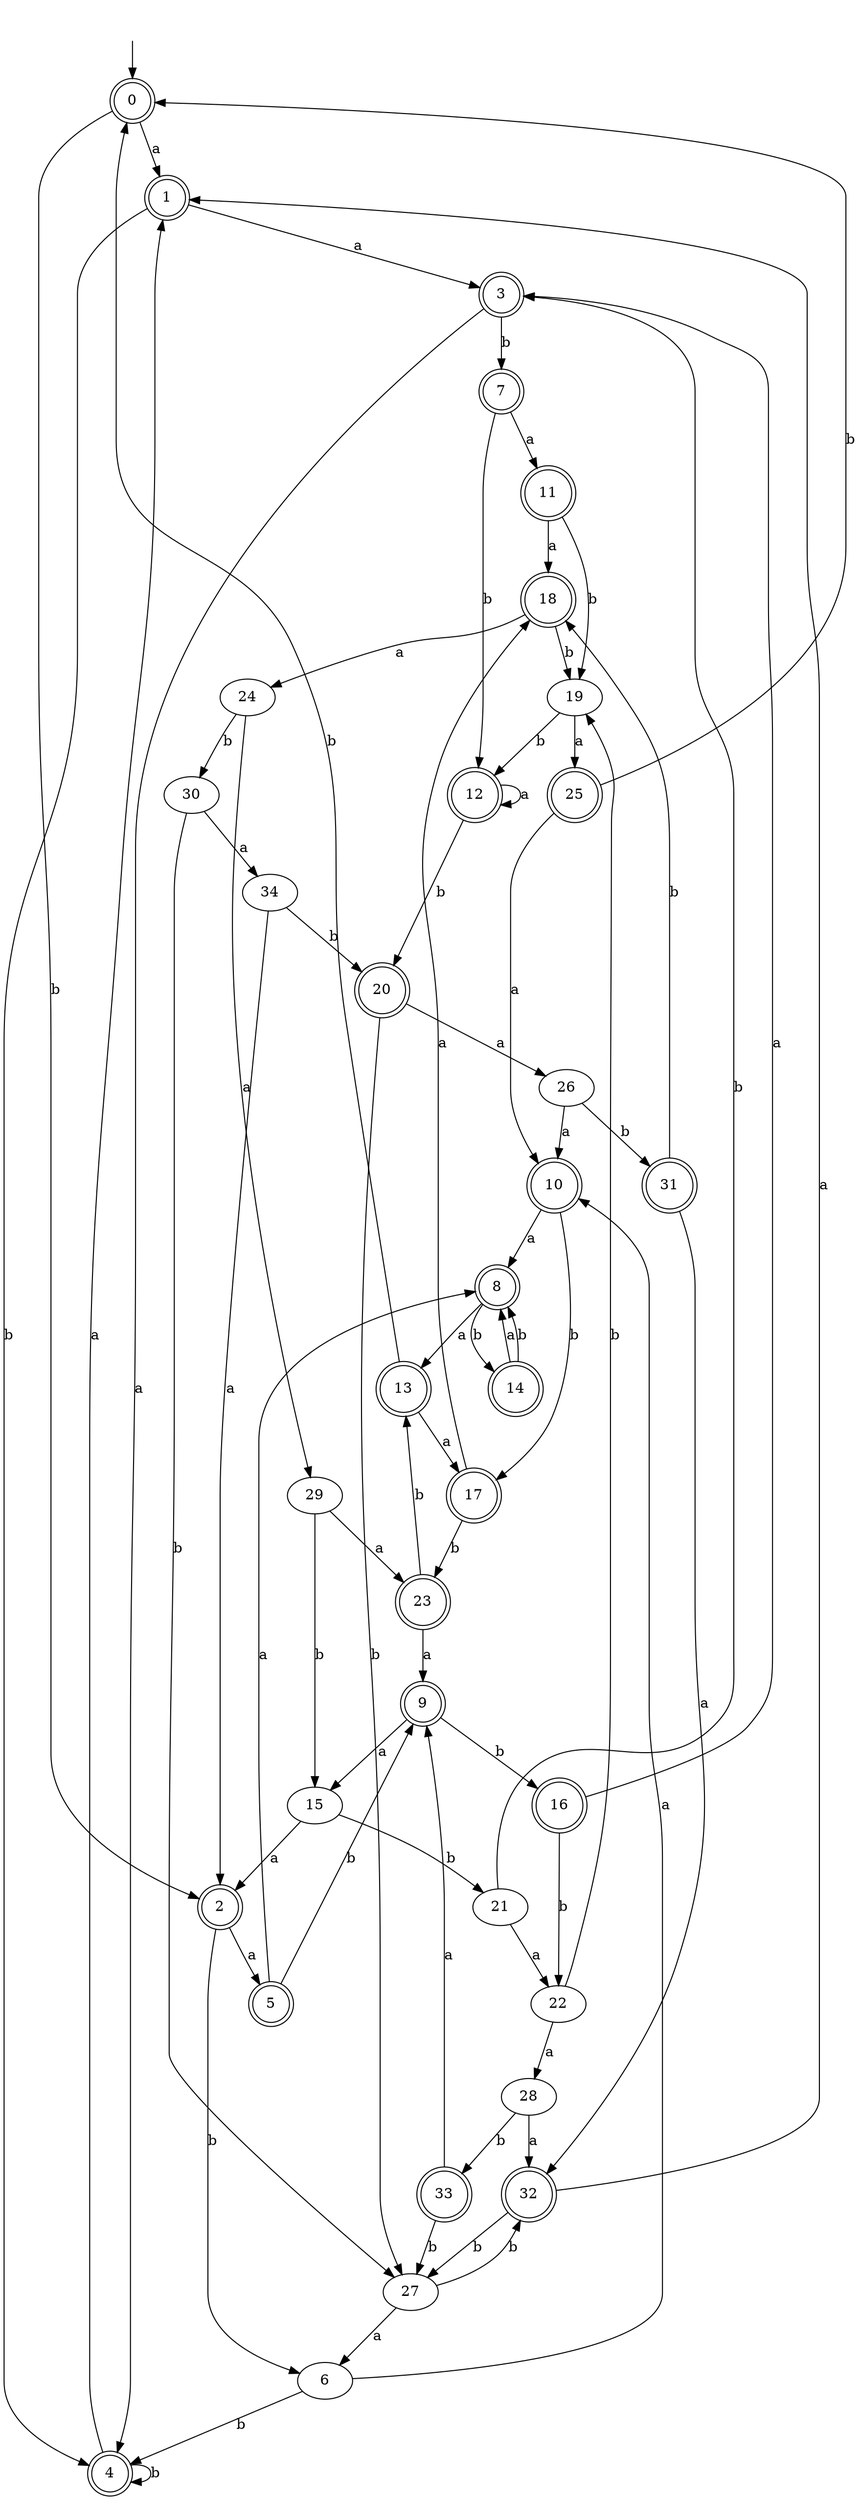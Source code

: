 digraph RandomDFA {
  __start0 [label="", shape=none];
  __start0 -> 0 [label=""];
  0 [shape=circle] [shape=doublecircle]
  0 -> 1 [label="a"]
  0 -> 2 [label="b"]
  1 [shape=doublecircle]
  1 -> 3 [label="a"]
  1 -> 4 [label="b"]
  2 [shape=doublecircle]
  2 -> 5 [label="a"]
  2 -> 6 [label="b"]
  3 [shape=doublecircle]
  3 -> 4 [label="a"]
  3 -> 7 [label="b"]
  4 [shape=doublecircle]
  4 -> 1 [label="a"]
  4 -> 4 [label="b"]
  5 [shape=doublecircle]
  5 -> 8 [label="a"]
  5 -> 9 [label="b"]
  6
  6 -> 10 [label="a"]
  6 -> 4 [label="b"]
  7 [shape=doublecircle]
  7 -> 11 [label="a"]
  7 -> 12 [label="b"]
  8 [shape=doublecircle]
  8 -> 13 [label="a"]
  8 -> 14 [label="b"]
  9 [shape=doublecircle]
  9 -> 15 [label="a"]
  9 -> 16 [label="b"]
  10 [shape=doublecircle]
  10 -> 8 [label="a"]
  10 -> 17 [label="b"]
  11 [shape=doublecircle]
  11 -> 18 [label="a"]
  11 -> 19 [label="b"]
  12 [shape=doublecircle]
  12 -> 12 [label="a"]
  12 -> 20 [label="b"]
  13 [shape=doublecircle]
  13 -> 17 [label="a"]
  13 -> 0 [label="b"]
  14 [shape=doublecircle]
  14 -> 8 [label="a"]
  14 -> 8 [label="b"]
  15
  15 -> 2 [label="a"]
  15 -> 21 [label="b"]
  16 [shape=doublecircle]
  16 -> 3 [label="a"]
  16 -> 22 [label="b"]
  17 [shape=doublecircle]
  17 -> 18 [label="a"]
  17 -> 23 [label="b"]
  18 [shape=doublecircle]
  18 -> 24 [label="a"]
  18 -> 19 [label="b"]
  19
  19 -> 25 [label="a"]
  19 -> 12 [label="b"]
  20 [shape=doublecircle]
  20 -> 26 [label="a"]
  20 -> 27 [label="b"]
  21
  21 -> 22 [label="a"]
  21 -> 3 [label="b"]
  22
  22 -> 28 [label="a"]
  22 -> 19 [label="b"]
  23 [shape=doublecircle]
  23 -> 9 [label="a"]
  23 -> 13 [label="b"]
  24
  24 -> 29 [label="a"]
  24 -> 30 [label="b"]
  25 [shape=doublecircle]
  25 -> 10 [label="a"]
  25 -> 0 [label="b"]
  26
  26 -> 10 [label="a"]
  26 -> 31 [label="b"]
  27
  27 -> 6 [label="a"]
  27 -> 32 [label="b"]
  28
  28 -> 32 [label="a"]
  28 -> 33 [label="b"]
  29
  29 -> 23 [label="a"]
  29 -> 15 [label="b"]
  30
  30 -> 34 [label="a"]
  30 -> 27 [label="b"]
  31 [shape=doublecircle]
  31 -> 32 [label="a"]
  31 -> 18 [label="b"]
  32 [shape=doublecircle]
  32 -> 1 [label="a"]
  32 -> 27 [label="b"]
  33 [shape=doublecircle]
  33 -> 9 [label="a"]
  33 -> 27 [label="b"]
  34
  34 -> 2 [label="a"]
  34 -> 20 [label="b"]
}
